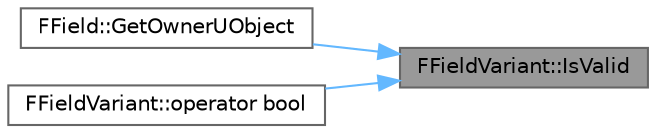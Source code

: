 digraph "FFieldVariant::IsValid"
{
 // INTERACTIVE_SVG=YES
 // LATEX_PDF_SIZE
  bgcolor="transparent";
  edge [fontname=Helvetica,fontsize=10,labelfontname=Helvetica,labelfontsize=10];
  node [fontname=Helvetica,fontsize=10,shape=box,height=0.2,width=0.4];
  rankdir="RL";
  Node1 [id="Node000001",label="FFieldVariant::IsValid",height=0.2,width=0.4,color="gray40", fillcolor="grey60", style="filled", fontcolor="black",tooltip=" "];
  Node1 -> Node2 [id="edge1_Node000001_Node000002",dir="back",color="steelblue1",style="solid",tooltip=" "];
  Node2 [id="Node000002",label="FField::GetOwnerUObject",height=0.2,width=0.4,color="grey40", fillcolor="white", style="filled",URL="$d5/d7d/classFField.html#ae633a4f68528eb047cf9fca407bf6af9",tooltip="Goes up the outer chain to look for a UObject."];
  Node1 -> Node3 [id="edge2_Node000001_Node000003",dir="back",color="steelblue1",style="solid",tooltip=" "];
  Node3 [id="Node000003",label="FFieldVariant::operator bool",height=0.2,width=0.4,color="grey40", fillcolor="white", style="filled",URL="$d7/d01/classFFieldVariant.html#aa0169da380a9ef12a88df86a7defca4b",tooltip=" "];
}
